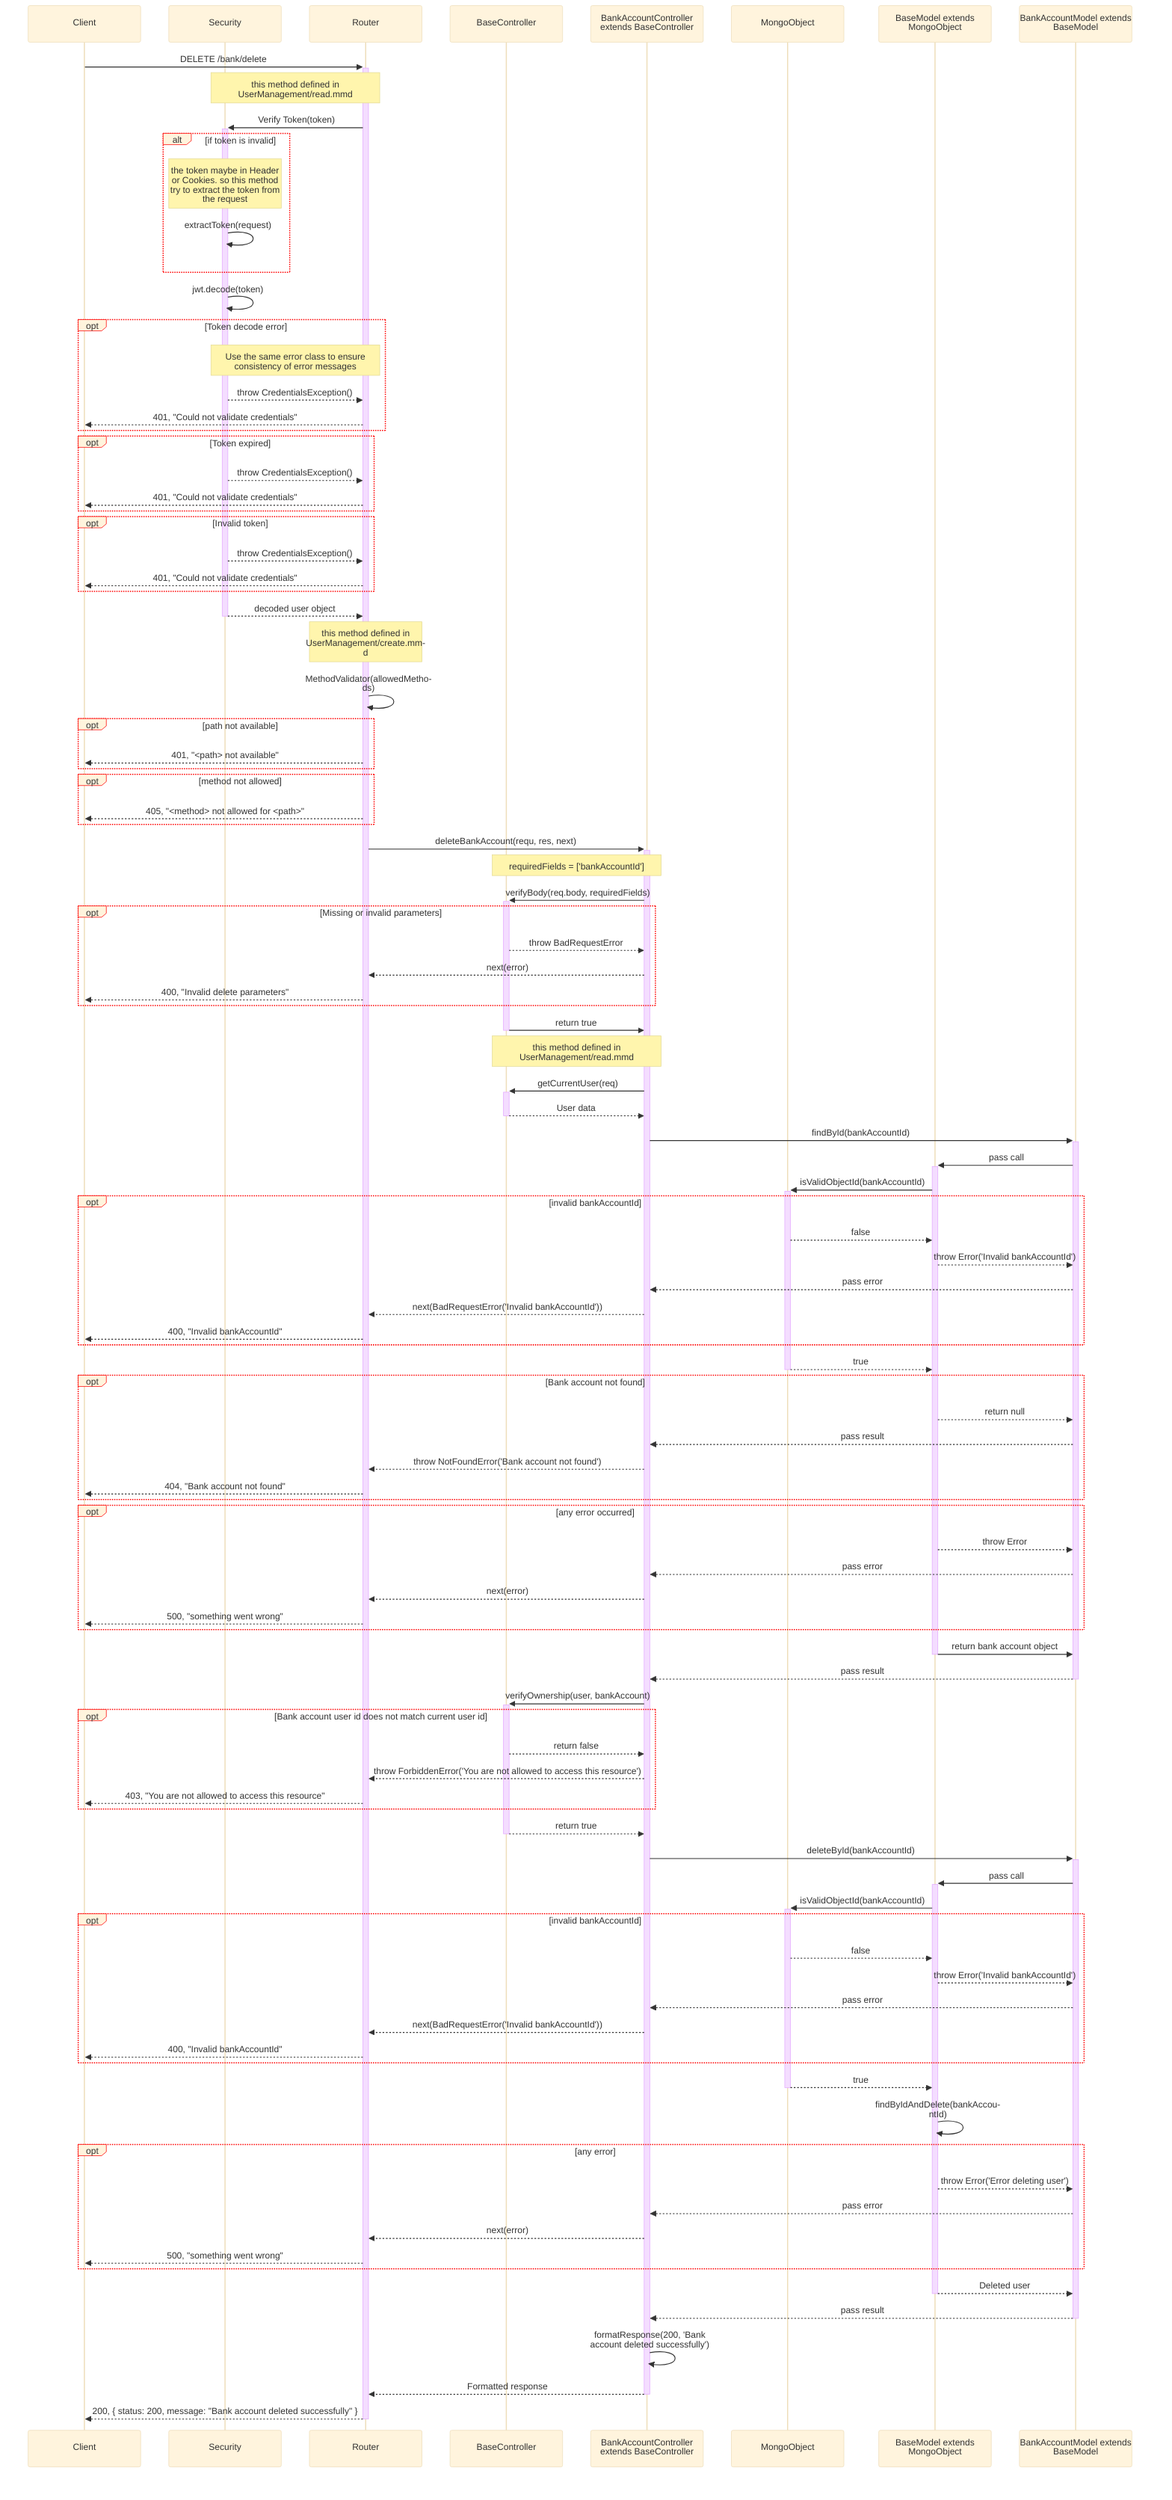 %%{
    init: {
        "theme":"base",
        "themeVariables": {
            'labelBoxBorderColor': '#ff0000'
        },
        "sequence": { 
            "wrap": true, 
            "width": 200 
        } 
    }
}%%
sequenceDiagram
    participant Client
    participant Sec as Security
    participant Router
    participant BaseCont as BaseController
    participant Cont as BankAccountController extends BaseController
    participant Mongo as MongoObject
    participant BaseModel as BaseModel extends MongoObject
    participant Model as BankAccountModel extends BaseModel

    Client->>+Router: DELETE /bank/delete
    Note over Sec, Router: this method defined in UserManagement/read.mmd
    Router->>+Sec: Verify Token(token)
    alt if token is invalid
    Note over Sec: the token maybe in Header or Cookies. so this method try to extract the token from the request
        Sec->>Sec: extractToken(request)
    end
    Sec->>Sec: jwt.decode(token)
    opt Token decode error
        Note over Sec, Router: Use the same error class to ensure consistency of error messages 
        Sec-->>Router: throw CredentialsException()
        Router-->>Client: 401, "Could not validate credentials"
    end
    opt Token expired
        Sec-->>Router: throw CredentialsException()
        Router-->>Client: 401, "Could not validate credentials"
    end
    opt Invalid token
        Sec-->>Router: throw CredentialsException()
        Router-->>Client: 401, "Could not validate credentials"
    end
    Sec-->>-Router: decoded user object
    Note over Router : this method defined in UserManagement/create.mmd
    Router->>Router: MethodValidator(allowedMethods)
    opt path not available
        Router-->>Client: 401, "<path> not available"
    end
    opt method not allowed
        Router-->>Client: 405, "<method> not allowed for <path>"
    end
    Router->>+Cont: deleteBankAccount(requ, res, next)
    Note over Cont, BaseCont: requiredFields = ['bankAccountId']
    Cont->>+BaseCont: verifyBody(req.body, requiredFields)
    opt Missing or invalid parameters
        BaseCont-->>Cont: throw BadRequestError
        Cont-->>Router: next(error)
        Router-->>Client: 400, "Invalid delete parameters"
    end
    BaseCont->>-Cont: return true
    Note over Cont, BaseCont: this method defined in UserManagement/read.mmd
    Cont->>+BaseCont: getCurrentUser(req)
    BaseCont-->>-Cont: User data
    Cont->>+Model: findById(bankAccountId)
    Model->>+BaseModel: pass call
    BaseModel->>+Mongo: isValidObjectId(bankAccountId)
    opt invalid bankAccountId
        Mongo-->>BaseModel: false
        BaseModel-->>Model: throw Error('Invalid bankAccountId')
        Model-->>Cont: pass error
        Cont-->>Router: next(BadRequestError('Invalid bankAccountId'))
        Router-->>Client: 400, "Invalid bankAccountId"
    end
    Mongo-->>-BaseModel: true
    opt Bank account not found
        BaseModel-->>Model: return null
        Model-->>Cont: pass result
        Cont-->>Router: throw NotFoundError('Bank account not found')
        Router-->>Client: 404, "Bank account not found"
    end
    opt any error occurred
        BaseModel-->>Model: throw Error
        Model-->>Cont: pass error
        Cont-->>Router: next(error)
        Router-->>Client: 500, "something went wrong"
    end
    BaseModel->>-Model: return bank account object
    Model-->>-Cont: pass result
    Cont->>+BaseCont: verifyOwnership(user, bankAccount)
    opt Bank account user id does not match current user id
        BaseCont-->>Cont: return false
        Cont-->>Router: throw ForbiddenError('You are not allowed to access this resource')
        Router-->>Client: 403, "You are not allowed to access this resource"
    end
    BaseCont-->>-Cont: return true
    Cont->>+Model: deleteById(bankAccountId)
    Model->>+BaseModel: pass call
    BaseModel->>+Mongo: isValidObjectId(bankAccountId)
    opt invalid bankAccountId
        Mongo-->>BaseModel: false
        BaseModel-->>Model: throw Error('Invalid bankAccountId')
        Model-->>Cont: pass error
        Cont-->>Router: next(BadRequestError('Invalid bankAccountId'))
        Router-->>Client: 400, "Invalid bankAccountId"
    end
    Mongo-->>-BaseModel: true
    BaseModel->>BaseModel: findByIdAndDelete(bankAccountId)
    opt any error
        BaseModel-->>Model: throw Error('Error deleting user')
        Model-->>Cont: pass error
        Cont-->>Router: next(error)
        Router-->>Client: 500, "something went wrong"
    end
    BaseModel-->>-Model: Deleted user
    Model-->>-Cont: pass result
    Cont->>Cont: formatResponse(200, 'Bank account deleted successfully')
    Cont-->>-Router: Formatted response
    Router-->>-Client: 200, { status: 200, message: "Bank account deleted successfully" }